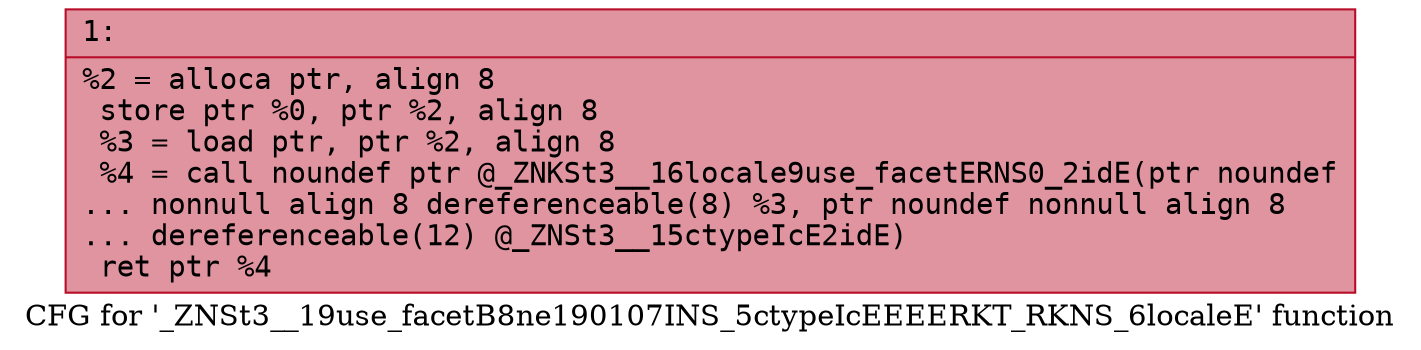 digraph "CFG for '_ZNSt3__19use_facetB8ne190107INS_5ctypeIcEEEERKT_RKNS_6localeE' function" {
	label="CFG for '_ZNSt3__19use_facetB8ne190107INS_5ctypeIcEEEERKT_RKNS_6localeE' function";

	Node0x600001399a40 [shape=record,color="#b70d28ff", style=filled, fillcolor="#b70d2870" fontname="Courier",label="{1:\l|  %2 = alloca ptr, align 8\l  store ptr %0, ptr %2, align 8\l  %3 = load ptr, ptr %2, align 8\l  %4 = call noundef ptr @_ZNKSt3__16locale9use_facetERNS0_2idE(ptr noundef\l... nonnull align 8 dereferenceable(8) %3, ptr noundef nonnull align 8\l... dereferenceable(12) @_ZNSt3__15ctypeIcE2idE)\l  ret ptr %4\l}"];
}
